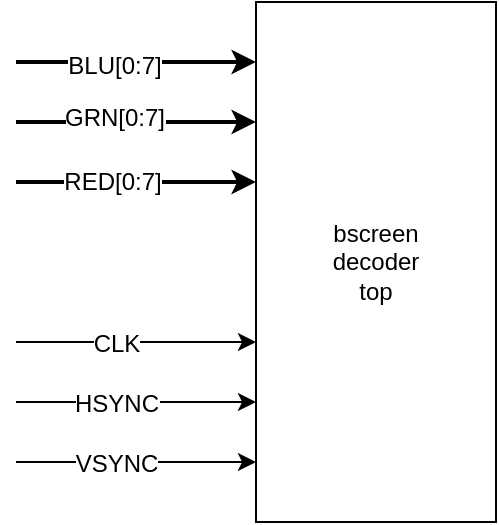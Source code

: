 <mxfile version="12.7.4" type="device"><diagram id="MbsHDqLICeY5J4BKM9_T" name="Page-1"><mxGraphModel dx="675" dy="437" grid="1" gridSize="10" guides="1" tooltips="1" connect="1" arrows="1" fold="1" page="1" pageScale="1" pageWidth="850" pageHeight="1100" math="0" shadow="0"><root><mxCell id="0"/><mxCell id="1" parent="0"/><mxCell id="HAbfs1S_g3d8Xi-bMrZV-1" value="&lt;div&gt;bscreen&lt;/div&gt;&lt;div&gt;decoder&lt;/div&gt;&lt;div&gt;top&lt;br&gt;&lt;/div&gt;" style="rounded=0;whiteSpace=wrap;html=1;" vertex="1" parent="1"><mxGeometry x="380" y="240" width="120" height="260" as="geometry"/></mxCell><mxCell id="HAbfs1S_g3d8Xi-bMrZV-2" value="" style="endArrow=classic;html=1;strokeWidth=2;" edge="1" parent="1"><mxGeometry width="50" height="50" relative="1" as="geometry"><mxPoint x="260" y="270" as="sourcePoint"/><mxPoint x="380" y="270" as="targetPoint"/></mxGeometry></mxCell><mxCell id="HAbfs1S_g3d8Xi-bMrZV-8" value="BLU[0:7]" style="text;html=1;align=center;verticalAlign=middle;resizable=0;points=[];labelBackgroundColor=#ffffff;" vertex="1" connectable="0" parent="HAbfs1S_g3d8Xi-bMrZV-2"><mxGeometry x="-0.183" y="-2" relative="1" as="geometry"><mxPoint as="offset"/></mxGeometry></mxCell><mxCell id="HAbfs1S_g3d8Xi-bMrZV-3" value="" style="endArrow=classic;html=1;strokeWidth=2;" edge="1" parent="1"><mxGeometry width="50" height="50" relative="1" as="geometry"><mxPoint x="260" y="300" as="sourcePoint"/><mxPoint x="380" y="300" as="targetPoint"/></mxGeometry></mxCell><mxCell id="HAbfs1S_g3d8Xi-bMrZV-7" value="GRN[0:7]" style="text;html=1;align=center;verticalAlign=middle;resizable=0;points=[];labelBackgroundColor=#ffffff;" vertex="1" connectable="0" parent="HAbfs1S_g3d8Xi-bMrZV-3"><mxGeometry x="-0.183" y="2" relative="1" as="geometry"><mxPoint as="offset"/></mxGeometry></mxCell><mxCell id="HAbfs1S_g3d8Xi-bMrZV-4" value="" style="endArrow=classic;html=1;strokeWidth=2;" edge="1" parent="1"><mxGeometry width="50" height="50" relative="1" as="geometry"><mxPoint x="260" y="330" as="sourcePoint"/><mxPoint x="380" y="330" as="targetPoint"/></mxGeometry></mxCell><mxCell id="HAbfs1S_g3d8Xi-bMrZV-6" value="&lt;div&gt;RED[0:7]&lt;/div&gt;" style="text;html=1;align=center;verticalAlign=middle;resizable=0;points=[];labelBackgroundColor=#ffffff;" vertex="1" connectable="0" parent="HAbfs1S_g3d8Xi-bMrZV-4"><mxGeometry x="-0.2" relative="1" as="geometry"><mxPoint as="offset"/></mxGeometry></mxCell><mxCell id="HAbfs1S_g3d8Xi-bMrZV-9" value="" style="endArrow=classic;html=1;strokeWidth=1;" edge="1" parent="1"><mxGeometry width="50" height="50" relative="1" as="geometry"><mxPoint x="260" y="410" as="sourcePoint"/><mxPoint x="380" y="410" as="targetPoint"/></mxGeometry></mxCell><mxCell id="HAbfs1S_g3d8Xi-bMrZV-11" value="CLK" style="text;html=1;align=center;verticalAlign=middle;resizable=0;points=[];labelBackgroundColor=#ffffff;" vertex="1" connectable="0" parent="HAbfs1S_g3d8Xi-bMrZV-9"><mxGeometry x="-0.174" y="-1" relative="1" as="geometry"><mxPoint as="offset"/></mxGeometry></mxCell><mxCell id="HAbfs1S_g3d8Xi-bMrZV-12" value="" style="endArrow=classic;html=1;strokeWidth=1;" edge="1" parent="1"><mxGeometry width="50" height="50" relative="1" as="geometry"><mxPoint x="260" y="440" as="sourcePoint"/><mxPoint x="380" y="440" as="targetPoint"/></mxGeometry></mxCell><mxCell id="HAbfs1S_g3d8Xi-bMrZV-13" value="HSYNC" style="text;html=1;align=center;verticalAlign=middle;resizable=0;points=[];labelBackgroundColor=#ffffff;" vertex="1" connectable="0" parent="HAbfs1S_g3d8Xi-bMrZV-12"><mxGeometry x="-0.174" y="-1" relative="1" as="geometry"><mxPoint as="offset"/></mxGeometry></mxCell><mxCell id="HAbfs1S_g3d8Xi-bMrZV-14" value="" style="endArrow=classic;html=1;strokeWidth=1;" edge="1" parent="1"><mxGeometry width="50" height="50" relative="1" as="geometry"><mxPoint x="260" y="470" as="sourcePoint"/><mxPoint x="380" y="470" as="targetPoint"/></mxGeometry></mxCell><mxCell id="HAbfs1S_g3d8Xi-bMrZV-15" value="VSYNC" style="text;html=1;align=center;verticalAlign=middle;resizable=0;points=[];labelBackgroundColor=#ffffff;" vertex="1" connectable="0" parent="HAbfs1S_g3d8Xi-bMrZV-14"><mxGeometry x="-0.174" y="-1" relative="1" as="geometry"><mxPoint as="offset"/></mxGeometry></mxCell></root></mxGraphModel></diagram></mxfile>